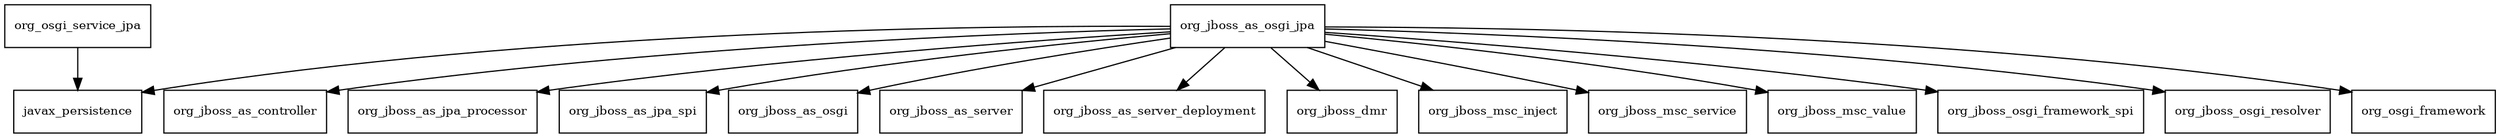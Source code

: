 digraph jboss_as_osgi_jpa_7_4_0_Final_redhat_19_package_dependencies {
  node [shape = box, fontsize=10.0];
  org_jboss_as_osgi_jpa -> javax_persistence;
  org_jboss_as_osgi_jpa -> org_jboss_as_controller;
  org_jboss_as_osgi_jpa -> org_jboss_as_jpa_processor;
  org_jboss_as_osgi_jpa -> org_jboss_as_jpa_spi;
  org_jboss_as_osgi_jpa -> org_jboss_as_osgi;
  org_jboss_as_osgi_jpa -> org_jboss_as_server;
  org_jboss_as_osgi_jpa -> org_jboss_as_server_deployment;
  org_jboss_as_osgi_jpa -> org_jboss_dmr;
  org_jboss_as_osgi_jpa -> org_jboss_msc_inject;
  org_jboss_as_osgi_jpa -> org_jboss_msc_service;
  org_jboss_as_osgi_jpa -> org_jboss_msc_value;
  org_jboss_as_osgi_jpa -> org_jboss_osgi_framework_spi;
  org_jboss_as_osgi_jpa -> org_jboss_osgi_resolver;
  org_jboss_as_osgi_jpa -> org_osgi_framework;
  org_osgi_service_jpa -> javax_persistence;
}
